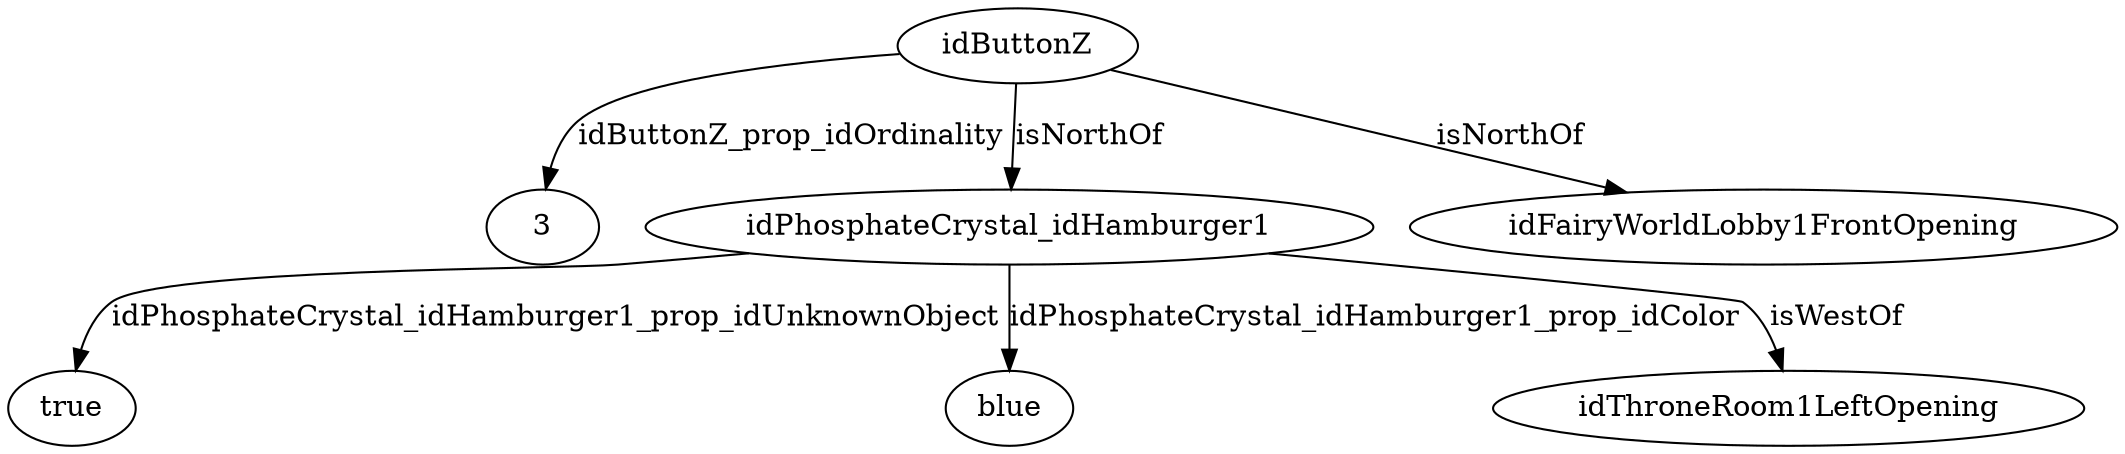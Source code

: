 strict digraph  {
idButtonZ [node_type=entity_node, root=root];
3;
idPhosphateCrystal_idHamburger1;
true;
blue;
idFairyWorldLobby1FrontOpening;
idThroneRoom1LeftOpening;
idButtonZ -> 3  [edge_type=property, label=idButtonZ_prop_idOrdinality];
idButtonZ -> idPhosphateCrystal_idHamburger1  [edge_type=relationship, label=isNorthOf];
idButtonZ -> idFairyWorldLobby1FrontOpening  [edge_type=relationship, label=isNorthOf];
idPhosphateCrystal_idHamburger1 -> true  [edge_type=property, label=idPhosphateCrystal_idHamburger1_prop_idUnknownObject];
idPhosphateCrystal_idHamburger1 -> blue  [edge_type=property, label=idPhosphateCrystal_idHamburger1_prop_idColor];
idPhosphateCrystal_idHamburger1 -> idThroneRoom1LeftOpening  [edge_type=relationship, label=isWestOf];
}
